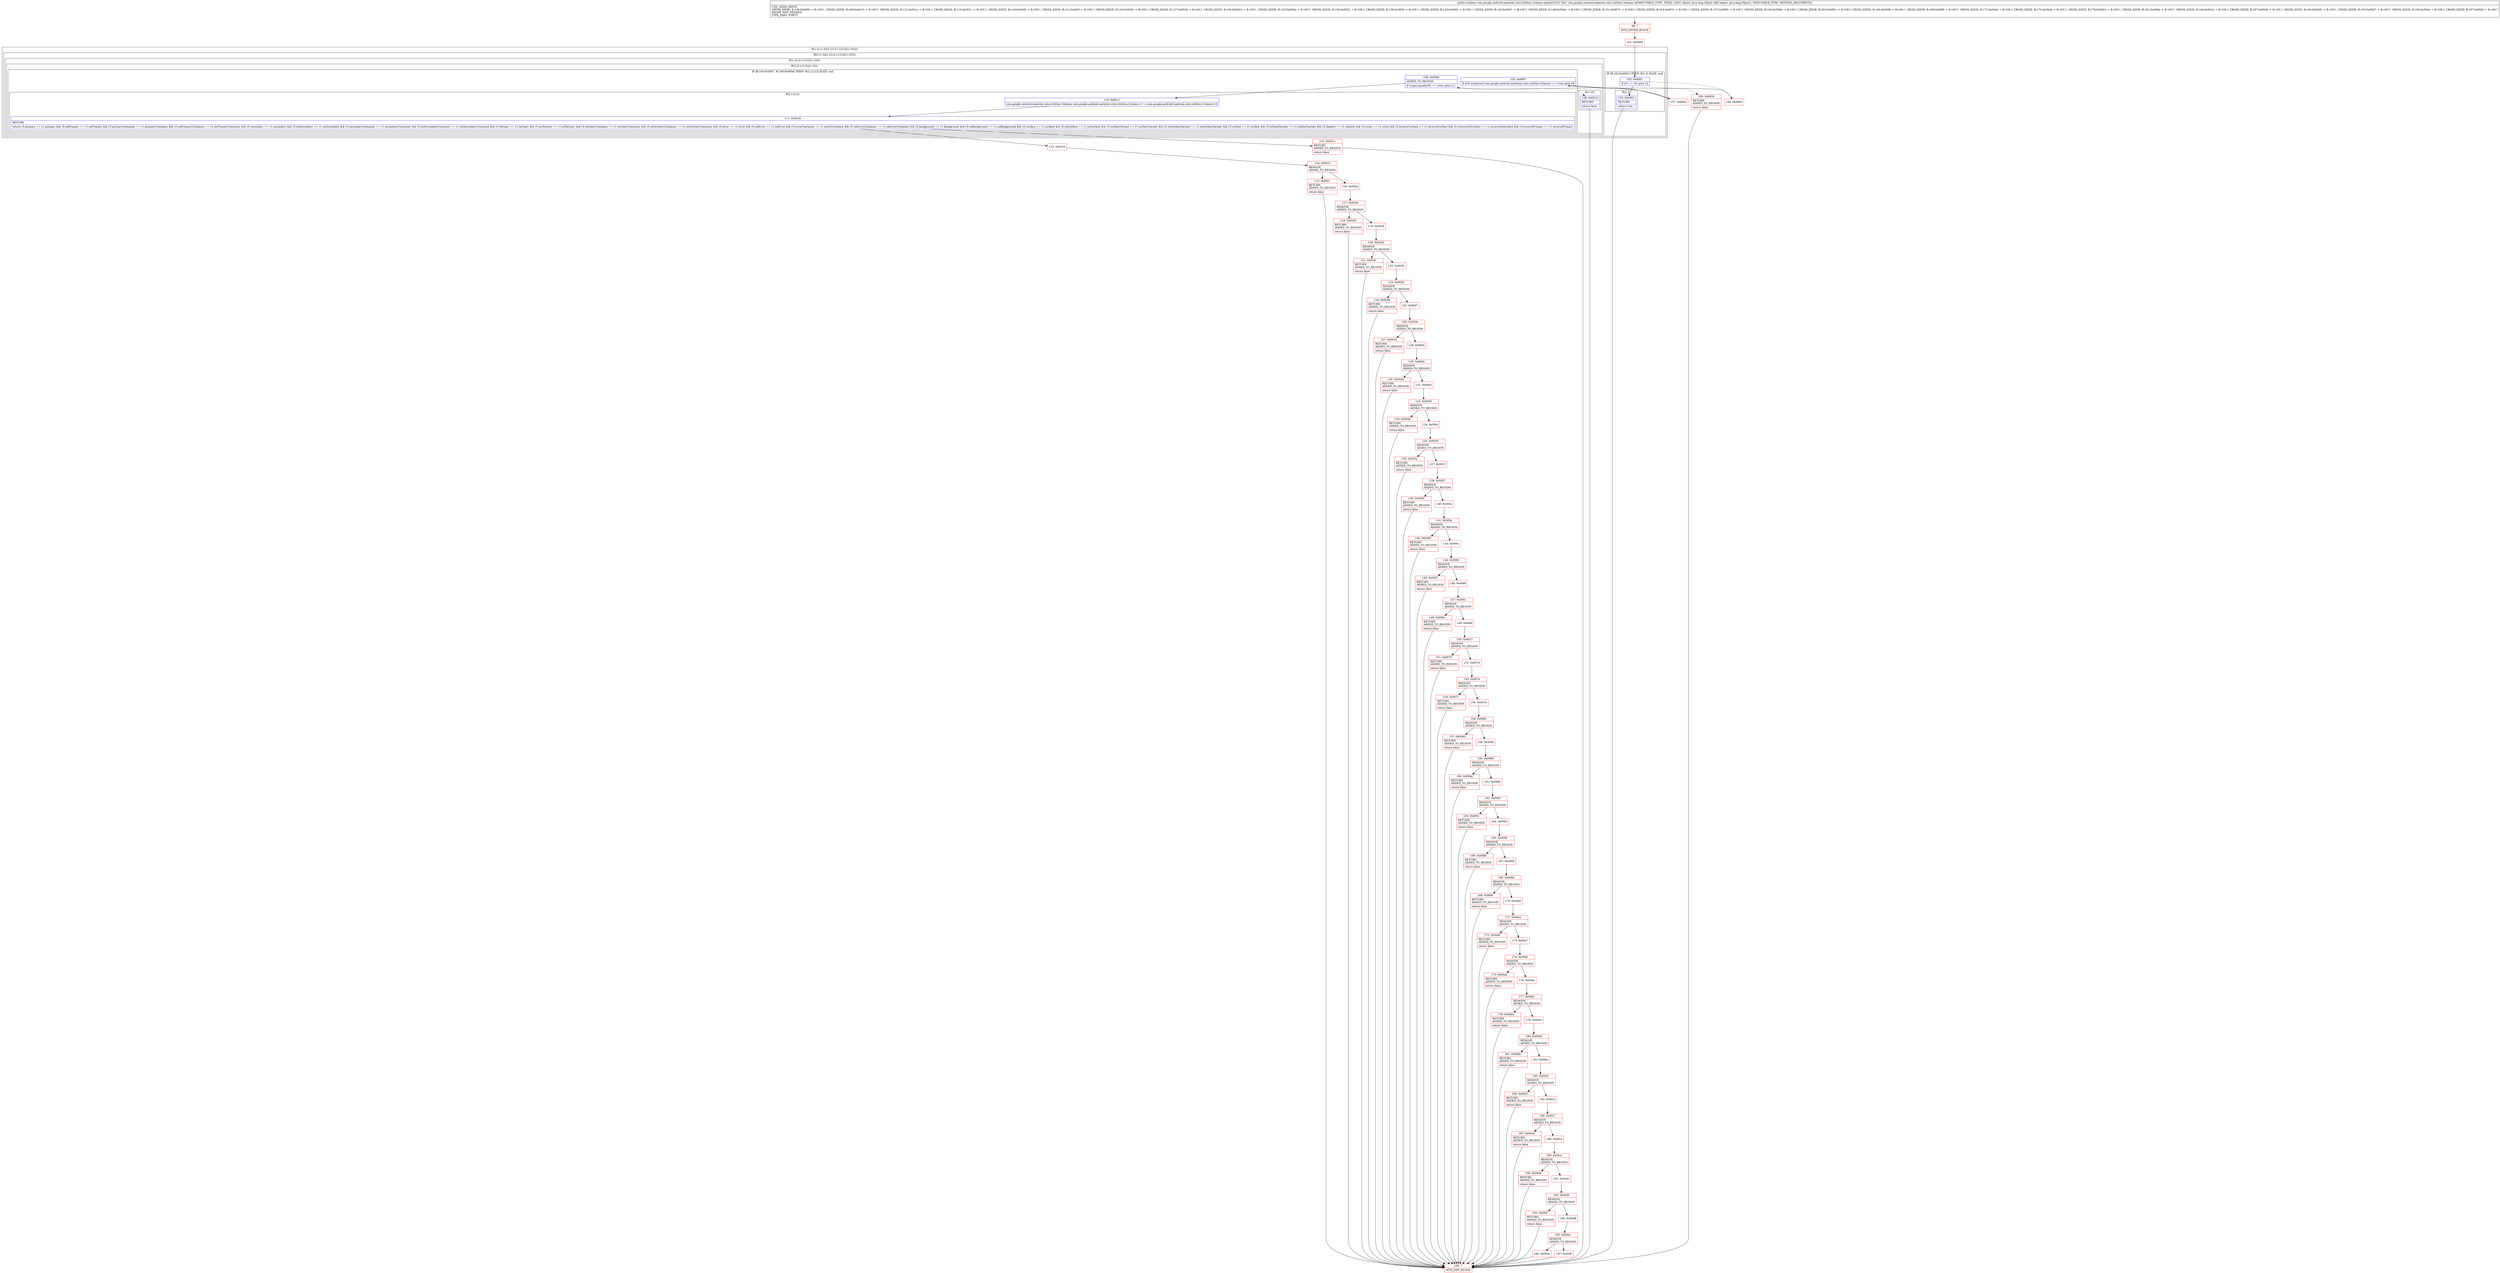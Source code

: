 digraph "CFG forcom.google.android.material.color.utilities.Scheme.equals(Ljava\/lang\/Object;)Z" {
subgraph cluster_Region_745152755 {
label = "R(1:(2:(1:3)|(1:(2:(2:11|12)|(1:10)))))";
node [shape=record,color=blue];
subgraph cluster_Region_689317111 {
label = "R(2:(1:3)|(1:(2:(2:11|12)|(1:10))))";
node [shape=record,color=blue];
subgraph cluster_IfRegion_1593978195 {
label = "IF [B:102:0x0001] THEN: R(1:3) ELSE: null";
node [shape=record,color=blue];
Node_102 [shape=record,label="{102\:\ 0x0001|if (r5 == r6) goto L3\l}"];
subgraph cluster_Region_1973329261 {
label = "R(1:3)";
node [shape=record,color=blue];
Node_103 [shape=record,label="{103\:\ 0x0003|RETURN\l|return true\l}"];
}
}
subgraph cluster_Region_143541909 {
label = "R(1:(2:(2:11|12)|(1:10)))";
node [shape=record,color=blue];
subgraph cluster_Region_271051503 {
label = "R(2:(2:11|12)|(1:10))";
node [shape=record,color=blue];
subgraph cluster_IfRegion_1577133325 {
label = "IF [B:105:0x0007, B:108:0x000e] THEN: R(2:11|12) ELSE: null";
node [shape=record,color=blue];
Node_105 [shape=record,label="{105\:\ 0x0007|if ((r6 instanceof com.google.android.material.color.utilities.Scheme) == true) goto L8\l}"];
Node_108 [shape=record,label="{108\:\ 0x000e|ADDED_TO_REGION\l|if (super.equals(r6) == true) goto L11\l}"];
subgraph cluster_Region_448726926 {
label = "R(2:11|12)";
node [shape=record,color=blue];
Node_110 [shape=record,label="{110\:\ 0x0011|com.google.android.material.color.utilities.Scheme com.google.android.material.color.utilities.Scheme r1 = (com.google.android.material.color.utilities.Scheme) r6\l}"];
Node_111 [shape=record,label="{111\:\ 0x0018|RETURN\l|return r5.primary == r1.primary && r5.onPrimary == r1.onPrimary && r5.primaryContainer == r1.primaryContainer && r5.onPrimaryContainer == r1.onPrimaryContainer && r5.secondary == r1.secondary && r5.onSecondary == r1.onSecondary && r5.secondaryContainer == r1.secondaryContainer && r5.onSecondaryContainer == r1.onSecondaryContainer && r5.tertiary == r1.tertiary && r5.onTertiary == r1.onTertiary && r5.tertiaryContainer == r1.tertiaryContainer && r5.onTertiaryContainer == r1.onTertiaryContainer && r5.error == r1.error && r5.onError == r1.onError && r5.errorContainer == r1.errorContainer && r5.onErrorContainer == r1.onErrorContainer && r5.background == r1.background && r5.onBackground == r1.onBackground && r5.surface == r1.surface && r5.onSurface == r1.onSurface && r5.surfaceVariant == r1.surfaceVariant && r5.onSurfaceVariant == r1.onSurfaceVariant && r5.outline == r1.outline && r5.outlineVariant == r1.outlineVariant && r5.shadow == r1.shadow && r5.scrim == r1.scrim && r5.inverseSurface == r1.inverseSurface && r5.inverseOnSurface == r1.inverseOnSurface && r5.inversePrimary == r1.inversePrimary\l}"];
}
}
subgraph cluster_Region_1609940565 {
label = "R(1:10)";
node [shape=record,color=blue];
Node_109 [shape=record,label="{109\:\ 0x0010|RETURN\l|return false\l}"];
}
}
}
}
}
Node_99 [shape=record,color=red,label="{99\:\ ?|MTH_ENTER_BLOCK\l}"];
Node_101 [shape=record,color=red,label="{101\:\ 0x0000}"];
Node_100 [shape=record,color=red,label="{100\:\ ?|MTH_EXIT_BLOCK\l}"];
Node_104 [shape=record,color=red,label="{104\:\ 0x0004}"];
Node_106 [shape=record,color=red,label="{106\:\ 0x0009|RETURN\lADDED_TO_REGION\l|return false\l}"];
Node_107 [shape=record,color=red,label="{107\:\ 0x000a}"];
Node_112 [shape=record,color=red,label="{112\:\ 0x001a|RETURN\lADDED_TO_REGION\l|return false\l}"];
Node_113 [shape=record,color=red,label="{113\:\ 0x001b}"];
Node_114 [shape=record,color=red,label="{114\:\ 0x001f|REMOVE\lADDED_TO_REGION\l}"];
Node_115 [shape=record,color=red,label="{115\:\ 0x0021|RETURN\lADDED_TO_REGION\l|return false\l}"];
Node_116 [shape=record,color=red,label="{116\:\ 0x0022}"];
Node_117 [shape=record,color=red,label="{117\:\ 0x0026|REMOVE\lADDED_TO_REGION\l}"];
Node_118 [shape=record,color=red,label="{118\:\ 0x0028|RETURN\lADDED_TO_REGION\l|return false\l}"];
Node_119 [shape=record,color=red,label="{119\:\ 0x0029}"];
Node_120 [shape=record,color=red,label="{120\:\ 0x002d|REMOVE\lADDED_TO_REGION\l}"];
Node_121 [shape=record,color=red,label="{121\:\ 0x002f|RETURN\lADDED_TO_REGION\l|return false\l}"];
Node_122 [shape=record,color=red,label="{122\:\ 0x0030}"];
Node_123 [shape=record,color=red,label="{123\:\ 0x0034|REMOVE\lADDED_TO_REGION\l}"];
Node_124 [shape=record,color=red,label="{124\:\ 0x0036|RETURN\lADDED_TO_REGION\l|return false\l}"];
Node_125 [shape=record,color=red,label="{125\:\ 0x0037}"];
Node_126 [shape=record,color=red,label="{126\:\ 0x003b|REMOVE\lADDED_TO_REGION\l}"];
Node_127 [shape=record,color=red,label="{127\:\ 0x003d|RETURN\lADDED_TO_REGION\l|return false\l}"];
Node_128 [shape=record,color=red,label="{128\:\ 0x003e}"];
Node_129 [shape=record,color=red,label="{129\:\ 0x0042|REMOVE\lADDED_TO_REGION\l}"];
Node_130 [shape=record,color=red,label="{130\:\ 0x0044|RETURN\lADDED_TO_REGION\l|return false\l}"];
Node_131 [shape=record,color=red,label="{131\:\ 0x0045}"];
Node_132 [shape=record,color=red,label="{132\:\ 0x0049|REMOVE\lADDED_TO_REGION\l}"];
Node_133 [shape=record,color=red,label="{133\:\ 0x004b|RETURN\lADDED_TO_REGION\l|return false\l}"];
Node_134 [shape=record,color=red,label="{134\:\ 0x004c}"];
Node_135 [shape=record,color=red,label="{135\:\ 0x0050|REMOVE\lADDED_TO_REGION\l}"];
Node_136 [shape=record,color=red,label="{136\:\ 0x0052|RETURN\lADDED_TO_REGION\l|return false\l}"];
Node_137 [shape=record,color=red,label="{137\:\ 0x0053}"];
Node_138 [shape=record,color=red,label="{138\:\ 0x0057|REMOVE\lADDED_TO_REGION\l}"];
Node_139 [shape=record,color=red,label="{139\:\ 0x0059|RETURN\lADDED_TO_REGION\l|return false\l}"];
Node_140 [shape=record,color=red,label="{140\:\ 0x005a}"];
Node_141 [shape=record,color=red,label="{141\:\ 0x005e|REMOVE\lADDED_TO_REGION\l}"];
Node_142 [shape=record,color=red,label="{142\:\ 0x0060|RETURN\lADDED_TO_REGION\l|return false\l}"];
Node_143 [shape=record,color=red,label="{143\:\ 0x0061}"];
Node_144 [shape=record,color=red,label="{144\:\ 0x0065|REMOVE\lADDED_TO_REGION\l}"];
Node_145 [shape=record,color=red,label="{145\:\ 0x0067|RETURN\lADDED_TO_REGION\l|return false\l}"];
Node_146 [shape=record,color=red,label="{146\:\ 0x0068}"];
Node_147 [shape=record,color=red,label="{147\:\ 0x006c|REMOVE\lADDED_TO_REGION\l}"];
Node_148 [shape=record,color=red,label="{148\:\ 0x006e|RETURN\lADDED_TO_REGION\l|return false\l}"];
Node_149 [shape=record,color=red,label="{149\:\ 0x006f}"];
Node_150 [shape=record,color=red,label="{150\:\ 0x0073|REMOVE\lADDED_TO_REGION\l}"];
Node_151 [shape=record,color=red,label="{151\:\ 0x0075|RETURN\lADDED_TO_REGION\l|return false\l}"];
Node_152 [shape=record,color=red,label="{152\:\ 0x0076}"];
Node_153 [shape=record,color=red,label="{153\:\ 0x007a|REMOVE\lADDED_TO_REGION\l}"];
Node_154 [shape=record,color=red,label="{154\:\ 0x007c|RETURN\lADDED_TO_REGION\l|return false\l}"];
Node_155 [shape=record,color=red,label="{155\:\ 0x007d}"];
Node_156 [shape=record,color=red,label="{156\:\ 0x0081|REMOVE\lADDED_TO_REGION\l}"];
Node_157 [shape=record,color=red,label="{157\:\ 0x0083|RETURN\lADDED_TO_REGION\l|return false\l}"];
Node_158 [shape=record,color=red,label="{158\:\ 0x0084}"];
Node_159 [shape=record,color=red,label="{159\:\ 0x0088|REMOVE\lADDED_TO_REGION\l}"];
Node_160 [shape=record,color=red,label="{160\:\ 0x008a|RETURN\lADDED_TO_REGION\l|return false\l}"];
Node_161 [shape=record,color=red,label="{161\:\ 0x008b}"];
Node_162 [shape=record,color=red,label="{162\:\ 0x008f|REMOVE\lADDED_TO_REGION\l}"];
Node_163 [shape=record,color=red,label="{163\:\ 0x0091|RETURN\lADDED_TO_REGION\l|return false\l}"];
Node_164 [shape=record,color=red,label="{164\:\ 0x0092}"];
Node_165 [shape=record,color=red,label="{165\:\ 0x0096|REMOVE\lADDED_TO_REGION\l}"];
Node_166 [shape=record,color=red,label="{166\:\ 0x0098|RETURN\lADDED_TO_REGION\l|return false\l}"];
Node_167 [shape=record,color=red,label="{167\:\ 0x0099}"];
Node_168 [shape=record,color=red,label="{168\:\ 0x009d|REMOVE\lADDED_TO_REGION\l}"];
Node_169 [shape=record,color=red,label="{169\:\ 0x009f|RETURN\lADDED_TO_REGION\l|return false\l}"];
Node_170 [shape=record,color=red,label="{170\:\ 0x00a0}"];
Node_171 [shape=record,color=red,label="{171\:\ 0x00a4|REMOVE\lADDED_TO_REGION\l}"];
Node_172 [shape=record,color=red,label="{172\:\ 0x00a6|RETURN\lADDED_TO_REGION\l|return false\l}"];
Node_173 [shape=record,color=red,label="{173\:\ 0x00a7}"];
Node_174 [shape=record,color=red,label="{174\:\ 0x00ab|REMOVE\lADDED_TO_REGION\l}"];
Node_175 [shape=record,color=red,label="{175\:\ 0x00ad|RETURN\lADDED_TO_REGION\l|return false\l}"];
Node_176 [shape=record,color=red,label="{176\:\ 0x00ae}"];
Node_177 [shape=record,color=red,label="{177\:\ 0x00b2|REMOVE\lADDED_TO_REGION\l}"];
Node_178 [shape=record,color=red,label="{178\:\ 0x00b4|RETURN\lADDED_TO_REGION\l|return false\l}"];
Node_179 [shape=record,color=red,label="{179\:\ 0x00b5}"];
Node_180 [shape=record,color=red,label="{180\:\ 0x00b9|REMOVE\lADDED_TO_REGION\l}"];
Node_181 [shape=record,color=red,label="{181\:\ 0x00bb|RETURN\lADDED_TO_REGION\l|return false\l}"];
Node_182 [shape=record,color=red,label="{182\:\ 0x00bc}"];
Node_183 [shape=record,color=red,label="{183\:\ 0x00c0|REMOVE\lADDED_TO_REGION\l}"];
Node_184 [shape=record,color=red,label="{184\:\ 0x00c2|RETURN\lADDED_TO_REGION\l|return false\l}"];
Node_185 [shape=record,color=red,label="{185\:\ 0x00c3}"];
Node_186 [shape=record,color=red,label="{186\:\ 0x00c7|REMOVE\lADDED_TO_REGION\l}"];
Node_187 [shape=record,color=red,label="{187\:\ 0x00c9|RETURN\lADDED_TO_REGION\l|return false\l}"];
Node_188 [shape=record,color=red,label="{188\:\ 0x00ca}"];
Node_189 [shape=record,color=red,label="{189\:\ 0x00ce|REMOVE\lADDED_TO_REGION\l}"];
Node_190 [shape=record,color=red,label="{190\:\ 0x00d0|RETURN\lADDED_TO_REGION\l|return false\l}"];
Node_191 [shape=record,color=red,label="{191\:\ 0x00d1}"];
Node_192 [shape=record,color=red,label="{192\:\ 0x00d5|REMOVE\lADDED_TO_REGION\l}"];
Node_193 [shape=record,color=red,label="{193\:\ 0x00d7|RETURN\lADDED_TO_REGION\l|return false\l}"];
Node_194 [shape=record,color=red,label="{194\:\ 0x00d8}"];
Node_195 [shape=record,color=red,label="{195\:\ 0x00dc|REMOVE\lADDED_TO_REGION\l}"];
Node_196 [shape=record,color=red,label="{196\:\ 0x00de}"];
Node_197 [shape=record,color=red,label="{197\:\ 0x00df}"];
MethodNode[shape=record,label="{public boolean com.google.android.material.color.utilities.Scheme.equals((r5v0 'this' com.google.android.material.color.utilities.Scheme A[IMMUTABLE_TYPE, THIS]), (r6v0 'object' java.lang.Object A[D('object' java.lang.Object), IMMUTABLE_TYPE, METHOD_ARGUMENT]))  | USE_LINES_HINTS\lCROSS_EDGE: B:106:0x0009 \-\> B:100:?, CROSS_EDGE: B:109:0x0010 \-\> B:100:?, CROSS_EDGE: B:112:0x001a \-\> B:100:?, CROSS_EDGE: B:115:0x0021 \-\> B:100:?, CROSS_EDGE: B:118:0x0028 \-\> B:100:?, CROSS_EDGE: B:121:0x002f \-\> B:100:?, CROSS_EDGE: B:124:0x0036 \-\> B:100:?, CROSS_EDGE: B:127:0x003d \-\> B:100:?, CROSS_EDGE: B:130:0x0044 \-\> B:100:?, CROSS_EDGE: B:133:0x004b \-\> B:100:?, CROSS_EDGE: B:136:0x0052 \-\> B:100:?, CROSS_EDGE: B:139:0x0059 \-\> B:100:?, CROSS_EDGE: B:142:0x0060 \-\> B:100:?, CROSS_EDGE: B:145:0x0067 \-\> B:100:?, CROSS_EDGE: B:148:0x006e \-\> B:100:?, CROSS_EDGE: B:151:0x0075 \-\> B:100:?, CROSS_EDGE: B:154:0x007c \-\> B:100:?, CROSS_EDGE: B:157:0x0083 \-\> B:100:?, CROSS_EDGE: B:160:0x008a \-\> B:100:?, CROSS_EDGE: B:163:0x0091 \-\> B:100:?, CROSS_EDGE: B:166:0x0098 \-\> B:100:?, CROSS_EDGE: B:169:0x009f \-\> B:100:?, CROSS_EDGE: B:172:0x00a6 \-\> B:100:?, CROSS_EDGE: B:175:0x00ad \-\> B:100:?, CROSS_EDGE: B:178:0x00b4 \-\> B:100:?, CROSS_EDGE: B:181:0x00bb \-\> B:100:?, CROSS_EDGE: B:184:0x00c2 \-\> B:100:?, CROSS_EDGE: B:187:0x00c9 \-\> B:100:?, CROSS_EDGE: B:190:0x00d0 \-\> B:100:?, CROSS_EDGE: B:193:0x00d7 \-\> B:100:?, CROSS_EDGE: B:196:0x00de \-\> B:100:?, CROSS_EDGE: B:197:0x00df \-\> B:100:?\lINLINE_NOT_NEEDED\lTYPE_VARS: EMPTY\l}"];
MethodNode -> Node_99;Node_102 -> Node_103;
Node_102 -> Node_104[style=dashed];
Node_103 -> Node_100;
Node_105 -> Node_106[style=dashed];
Node_105 -> Node_107;
Node_108 -> Node_109[style=dashed];
Node_108 -> Node_110;
Node_110 -> Node_111;
Node_111 -> Node_112;
Node_111 -> Node_113;
Node_109 -> Node_100;
Node_99 -> Node_101;
Node_101 -> Node_102;
Node_104 -> Node_105;
Node_106 -> Node_100;
Node_107 -> Node_108;
Node_112 -> Node_100;
Node_113 -> Node_114;
Node_114 -> Node_115;
Node_114 -> Node_116;
Node_115 -> Node_100;
Node_116 -> Node_117;
Node_117 -> Node_118;
Node_117 -> Node_119;
Node_118 -> Node_100;
Node_119 -> Node_120;
Node_120 -> Node_121;
Node_120 -> Node_122;
Node_121 -> Node_100;
Node_122 -> Node_123;
Node_123 -> Node_124;
Node_123 -> Node_125;
Node_124 -> Node_100;
Node_125 -> Node_126;
Node_126 -> Node_127;
Node_126 -> Node_128;
Node_127 -> Node_100;
Node_128 -> Node_129;
Node_129 -> Node_130;
Node_129 -> Node_131;
Node_130 -> Node_100;
Node_131 -> Node_132;
Node_132 -> Node_133;
Node_132 -> Node_134;
Node_133 -> Node_100;
Node_134 -> Node_135;
Node_135 -> Node_136;
Node_135 -> Node_137;
Node_136 -> Node_100;
Node_137 -> Node_138;
Node_138 -> Node_139;
Node_138 -> Node_140;
Node_139 -> Node_100;
Node_140 -> Node_141;
Node_141 -> Node_142;
Node_141 -> Node_143;
Node_142 -> Node_100;
Node_143 -> Node_144;
Node_144 -> Node_145;
Node_144 -> Node_146;
Node_145 -> Node_100;
Node_146 -> Node_147;
Node_147 -> Node_148;
Node_147 -> Node_149;
Node_148 -> Node_100;
Node_149 -> Node_150;
Node_150 -> Node_151;
Node_150 -> Node_152;
Node_151 -> Node_100;
Node_152 -> Node_153;
Node_153 -> Node_154;
Node_153 -> Node_155;
Node_154 -> Node_100;
Node_155 -> Node_156;
Node_156 -> Node_157;
Node_156 -> Node_158;
Node_157 -> Node_100;
Node_158 -> Node_159;
Node_159 -> Node_160;
Node_159 -> Node_161;
Node_160 -> Node_100;
Node_161 -> Node_162;
Node_162 -> Node_163;
Node_162 -> Node_164;
Node_163 -> Node_100;
Node_164 -> Node_165;
Node_165 -> Node_166;
Node_165 -> Node_167;
Node_166 -> Node_100;
Node_167 -> Node_168;
Node_168 -> Node_169;
Node_168 -> Node_170;
Node_169 -> Node_100;
Node_170 -> Node_171;
Node_171 -> Node_172;
Node_171 -> Node_173;
Node_172 -> Node_100;
Node_173 -> Node_174;
Node_174 -> Node_175;
Node_174 -> Node_176;
Node_175 -> Node_100;
Node_176 -> Node_177;
Node_177 -> Node_178;
Node_177 -> Node_179;
Node_178 -> Node_100;
Node_179 -> Node_180;
Node_180 -> Node_181;
Node_180 -> Node_182;
Node_181 -> Node_100;
Node_182 -> Node_183;
Node_183 -> Node_184;
Node_183 -> Node_185;
Node_184 -> Node_100;
Node_185 -> Node_186;
Node_186 -> Node_187;
Node_186 -> Node_188;
Node_187 -> Node_100;
Node_188 -> Node_189;
Node_189 -> Node_190;
Node_189 -> Node_191;
Node_190 -> Node_100;
Node_191 -> Node_192;
Node_192 -> Node_193;
Node_192 -> Node_194;
Node_193 -> Node_100;
Node_194 -> Node_195;
Node_195 -> Node_196;
Node_195 -> Node_197;
Node_196 -> Node_100;
Node_197 -> Node_100;
}

